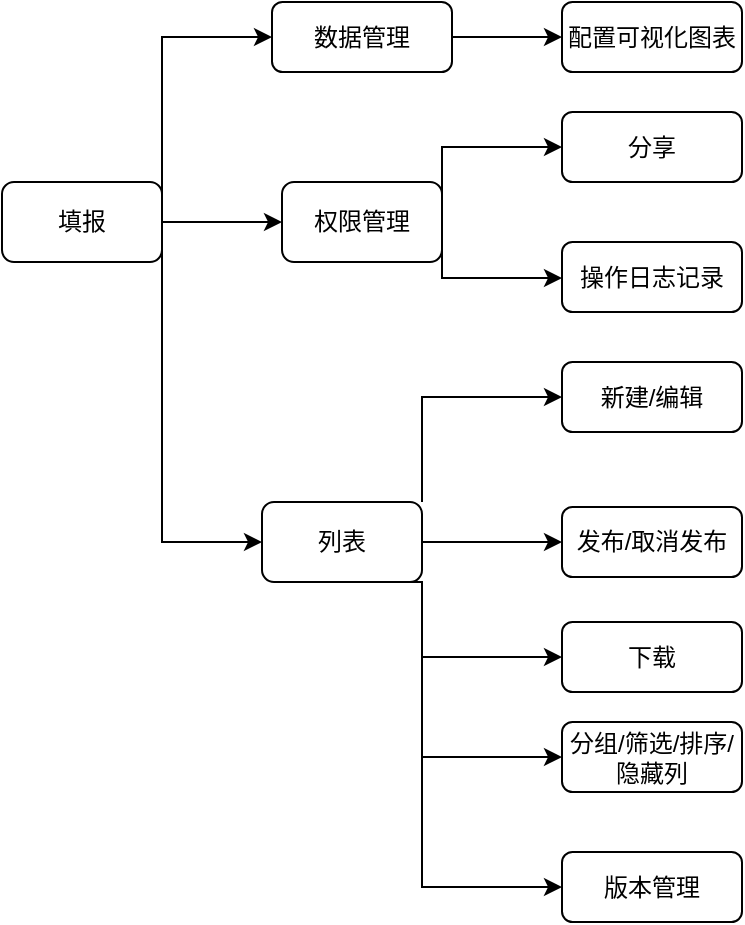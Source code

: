 <mxfile version="20.7.4" type="github">
  <diagram id="C5RBs43oDa-KdzZeNtuy" name="Page-1">
    <mxGraphModel dx="1674" dy="764" grid="1" gridSize="10" guides="1" tooltips="1" connect="1" arrows="1" fold="1" page="1" pageScale="1" pageWidth="827" pageHeight="1169" math="0" shadow="0">
      <root>
        <mxCell id="WIyWlLk6GJQsqaUBKTNV-0" />
        <mxCell id="WIyWlLk6GJQsqaUBKTNV-1" parent="WIyWlLk6GJQsqaUBKTNV-0" />
        <mxCell id="3hzFDHWeGPxAG9ukwYxC-19" style="edgeStyle=orthogonalEdgeStyle;rounded=0;orthogonalLoop=1;jettySize=auto;html=1;exitX=1;exitY=0.5;exitDx=0;exitDy=0;entryX=0;entryY=0.5;entryDx=0;entryDy=0;" edge="1" parent="WIyWlLk6GJQsqaUBKTNV-1" source="WIyWlLk6GJQsqaUBKTNV-7" target="3hzFDHWeGPxAG9ukwYxC-15">
          <mxGeometry relative="1" as="geometry">
            <Array as="points">
              <mxPoint x="140" y="270" />
              <mxPoint x="140" y="270" />
            </Array>
          </mxGeometry>
        </mxCell>
        <mxCell id="3hzFDHWeGPxAG9ukwYxC-21" style="edgeStyle=orthogonalEdgeStyle;rounded=0;orthogonalLoop=1;jettySize=auto;html=1;entryX=0;entryY=0.5;entryDx=0;entryDy=0;exitX=1;exitY=0.75;exitDx=0;exitDy=0;" edge="1" parent="WIyWlLk6GJQsqaUBKTNV-1" source="WIyWlLk6GJQsqaUBKTNV-7" target="WIyWlLk6GJQsqaUBKTNV-12">
          <mxGeometry x="0.037" y="-15" relative="1" as="geometry">
            <mxPoint x="80" y="320" as="targetPoint" />
            <Array as="points">
              <mxPoint x="100" y="430" />
              <mxPoint x="150" y="430" />
            </Array>
            <mxPoint as="offset" />
          </mxGeometry>
        </mxCell>
        <mxCell id="3hzFDHWeGPxAG9ukwYxC-25" style="edgeStyle=orthogonalEdgeStyle;rounded=0;orthogonalLoop=1;jettySize=auto;html=1;exitX=1;exitY=0.25;exitDx=0;exitDy=0;entryX=0;entryY=0.5;entryDx=0;entryDy=0;" edge="1" parent="WIyWlLk6GJQsqaUBKTNV-1" source="WIyWlLk6GJQsqaUBKTNV-7" target="3hzFDHWeGPxAG9ukwYxC-16">
          <mxGeometry relative="1" as="geometry">
            <Array as="points">
              <mxPoint x="100" y="178" />
            </Array>
          </mxGeometry>
        </mxCell>
        <mxCell id="WIyWlLk6GJQsqaUBKTNV-7" value="填报" style="rounded=1;whiteSpace=wrap;html=1;fontSize=12;glass=0;strokeWidth=1;shadow=0;" parent="WIyWlLk6GJQsqaUBKTNV-1" vertex="1">
          <mxGeometry x="20" y="250" width="80" height="40" as="geometry" />
        </mxCell>
        <mxCell id="3hzFDHWeGPxAG9ukwYxC-42" style="edgeStyle=orthogonalEdgeStyle;rounded=0;orthogonalLoop=1;jettySize=auto;html=1;entryX=0;entryY=0.5;entryDx=0;entryDy=0;" edge="1" parent="WIyWlLk6GJQsqaUBKTNV-1" source="WIyWlLk6GJQsqaUBKTNV-12" target="3hzFDHWeGPxAG9ukwYxC-34">
          <mxGeometry relative="1" as="geometry">
            <Array as="points">
              <mxPoint x="230" y="358" />
            </Array>
          </mxGeometry>
        </mxCell>
        <mxCell id="3hzFDHWeGPxAG9ukwYxC-43" style="edgeStyle=orthogonalEdgeStyle;rounded=0;orthogonalLoop=1;jettySize=auto;html=1;entryX=0;entryY=0.5;entryDx=0;entryDy=0;" edge="1" parent="WIyWlLk6GJQsqaUBKTNV-1" source="WIyWlLk6GJQsqaUBKTNV-12" target="3hzFDHWeGPxAG9ukwYxC-35">
          <mxGeometry relative="1" as="geometry" />
        </mxCell>
        <mxCell id="3hzFDHWeGPxAG9ukwYxC-46" style="edgeStyle=orthogonalEdgeStyle;rounded=0;orthogonalLoop=1;jettySize=auto;html=1;entryX=0;entryY=0.5;entryDx=0;entryDy=0;" edge="1" parent="WIyWlLk6GJQsqaUBKTNV-1" source="WIyWlLk6GJQsqaUBKTNV-12" target="3hzFDHWeGPxAG9ukwYxC-36">
          <mxGeometry relative="1" as="geometry">
            <Array as="points">
              <mxPoint x="230" y="488" />
            </Array>
          </mxGeometry>
        </mxCell>
        <mxCell id="3hzFDHWeGPxAG9ukwYxC-47" style="edgeStyle=orthogonalEdgeStyle;rounded=0;orthogonalLoop=1;jettySize=auto;html=1;exitX=0.5;exitY=1;exitDx=0;exitDy=0;entryX=0;entryY=0.5;entryDx=0;entryDy=0;" edge="1" parent="WIyWlLk6GJQsqaUBKTNV-1" source="WIyWlLk6GJQsqaUBKTNV-12" target="3hzFDHWeGPxAG9ukwYxC-37">
          <mxGeometry relative="1" as="geometry">
            <Array as="points">
              <mxPoint x="230" y="450" />
              <mxPoint x="230" y="538" />
            </Array>
          </mxGeometry>
        </mxCell>
        <mxCell id="3hzFDHWeGPxAG9ukwYxC-49" style="edgeStyle=orthogonalEdgeStyle;rounded=0;orthogonalLoop=1;jettySize=auto;html=1;exitX=0.5;exitY=1;exitDx=0;exitDy=0;entryX=0;entryY=0.5;entryDx=0;entryDy=0;" edge="1" parent="WIyWlLk6GJQsqaUBKTNV-1" source="WIyWlLk6GJQsqaUBKTNV-12" target="3hzFDHWeGPxAG9ukwYxC-38">
          <mxGeometry relative="1" as="geometry">
            <Array as="points">
              <mxPoint x="230" y="450" />
              <mxPoint x="230" y="603" />
            </Array>
          </mxGeometry>
        </mxCell>
        <mxCell id="WIyWlLk6GJQsqaUBKTNV-12" value="列表" style="rounded=1;whiteSpace=wrap;html=1;fontSize=12;glass=0;strokeWidth=1;shadow=0;" parent="WIyWlLk6GJQsqaUBKTNV-1" vertex="1">
          <mxGeometry x="150" y="410" width="80" height="40" as="geometry" />
        </mxCell>
        <mxCell id="3hzFDHWeGPxAG9ukwYxC-30" style="edgeStyle=orthogonalEdgeStyle;rounded=0;orthogonalLoop=1;jettySize=auto;html=1;exitX=1;exitY=0.5;exitDx=0;exitDy=0;entryX=0;entryY=0.5;entryDx=0;entryDy=0;" edge="1" parent="WIyWlLk6GJQsqaUBKTNV-1" source="3hzFDHWeGPxAG9ukwYxC-15" target="3hzFDHWeGPxAG9ukwYxC-31">
          <mxGeometry relative="1" as="geometry">
            <mxPoint x="300" y="270" as="targetPoint" />
            <Array as="points">
              <mxPoint x="240" y="233" />
            </Array>
          </mxGeometry>
        </mxCell>
        <mxCell id="3hzFDHWeGPxAG9ukwYxC-33" style="edgeStyle=orthogonalEdgeStyle;rounded=0;orthogonalLoop=1;jettySize=auto;html=1;exitX=1;exitY=0.5;exitDx=0;exitDy=0;" edge="1" parent="WIyWlLk6GJQsqaUBKTNV-1" source="3hzFDHWeGPxAG9ukwYxC-15" target="3hzFDHWeGPxAG9ukwYxC-32">
          <mxGeometry relative="1" as="geometry">
            <Array as="points">
              <mxPoint x="240" y="298" />
            </Array>
          </mxGeometry>
        </mxCell>
        <mxCell id="3hzFDHWeGPxAG9ukwYxC-15" value="权限管理" style="rounded=1;whiteSpace=wrap;html=1;fontSize=12;glass=0;strokeWidth=1;shadow=0;" vertex="1" parent="WIyWlLk6GJQsqaUBKTNV-1">
          <mxGeometry x="160" y="250" width="80" height="40" as="geometry" />
        </mxCell>
        <mxCell id="3hzFDHWeGPxAG9ukwYxC-29" style="edgeStyle=orthogonalEdgeStyle;rounded=0;orthogonalLoop=1;jettySize=auto;html=1;exitX=1;exitY=0.5;exitDx=0;exitDy=0;" edge="1" parent="WIyWlLk6GJQsqaUBKTNV-1" source="3hzFDHWeGPxAG9ukwYxC-16" target="3hzFDHWeGPxAG9ukwYxC-28">
          <mxGeometry relative="1" as="geometry" />
        </mxCell>
        <mxCell id="3hzFDHWeGPxAG9ukwYxC-16" value="数据管理" style="rounded=1;whiteSpace=wrap;html=1;fontSize=12;glass=0;strokeWidth=1;shadow=0;" vertex="1" parent="WIyWlLk6GJQsqaUBKTNV-1">
          <mxGeometry x="155" y="160" width="90" height="35" as="geometry" />
        </mxCell>
        <mxCell id="3hzFDHWeGPxAG9ukwYxC-28" value="配置可视化图表" style="rounded=1;whiteSpace=wrap;html=1;fontSize=12;glass=0;strokeWidth=1;shadow=0;" vertex="1" parent="WIyWlLk6GJQsqaUBKTNV-1">
          <mxGeometry x="300" y="160" width="90" height="35" as="geometry" />
        </mxCell>
        <mxCell id="3hzFDHWeGPxAG9ukwYxC-31" value="分享" style="rounded=1;whiteSpace=wrap;html=1;fontSize=12;glass=0;strokeWidth=1;shadow=0;" vertex="1" parent="WIyWlLk6GJQsqaUBKTNV-1">
          <mxGeometry x="300" y="215" width="90" height="35" as="geometry" />
        </mxCell>
        <mxCell id="3hzFDHWeGPxAG9ukwYxC-32" value="操作日志记录" style="rounded=1;whiteSpace=wrap;html=1;fontSize=12;glass=0;strokeWidth=1;shadow=0;" vertex="1" parent="WIyWlLk6GJQsqaUBKTNV-1">
          <mxGeometry x="300" y="280" width="90" height="35" as="geometry" />
        </mxCell>
        <mxCell id="3hzFDHWeGPxAG9ukwYxC-34" value="新建/编辑" style="rounded=1;whiteSpace=wrap;html=1;fontSize=12;glass=0;strokeWidth=1;shadow=0;" vertex="1" parent="WIyWlLk6GJQsqaUBKTNV-1">
          <mxGeometry x="300" y="340" width="90" height="35" as="geometry" />
        </mxCell>
        <mxCell id="3hzFDHWeGPxAG9ukwYxC-35" value="发布/取消发布" style="rounded=1;whiteSpace=wrap;html=1;fontSize=12;glass=0;strokeWidth=1;shadow=0;" vertex="1" parent="WIyWlLk6GJQsqaUBKTNV-1">
          <mxGeometry x="300" y="412.5" width="90" height="35" as="geometry" />
        </mxCell>
        <mxCell id="3hzFDHWeGPxAG9ukwYxC-36" value="下载" style="rounded=1;whiteSpace=wrap;html=1;fontSize=12;glass=0;strokeWidth=1;shadow=0;" vertex="1" parent="WIyWlLk6GJQsqaUBKTNV-1">
          <mxGeometry x="300" y="470" width="90" height="35" as="geometry" />
        </mxCell>
        <mxCell id="3hzFDHWeGPxAG9ukwYxC-37" value="分组/筛选/排序/隐藏列" style="rounded=1;whiteSpace=wrap;html=1;fontSize=12;glass=0;strokeWidth=1;shadow=0;" vertex="1" parent="WIyWlLk6GJQsqaUBKTNV-1">
          <mxGeometry x="300" y="520" width="90" height="35" as="geometry" />
        </mxCell>
        <mxCell id="3hzFDHWeGPxAG9ukwYxC-38" value="版本管理" style="rounded=1;whiteSpace=wrap;html=1;fontSize=12;glass=0;strokeWidth=1;shadow=0;" vertex="1" parent="WIyWlLk6GJQsqaUBKTNV-1">
          <mxGeometry x="300" y="585" width="90" height="35" as="geometry" />
        </mxCell>
      </root>
    </mxGraphModel>
  </diagram>
</mxfile>
